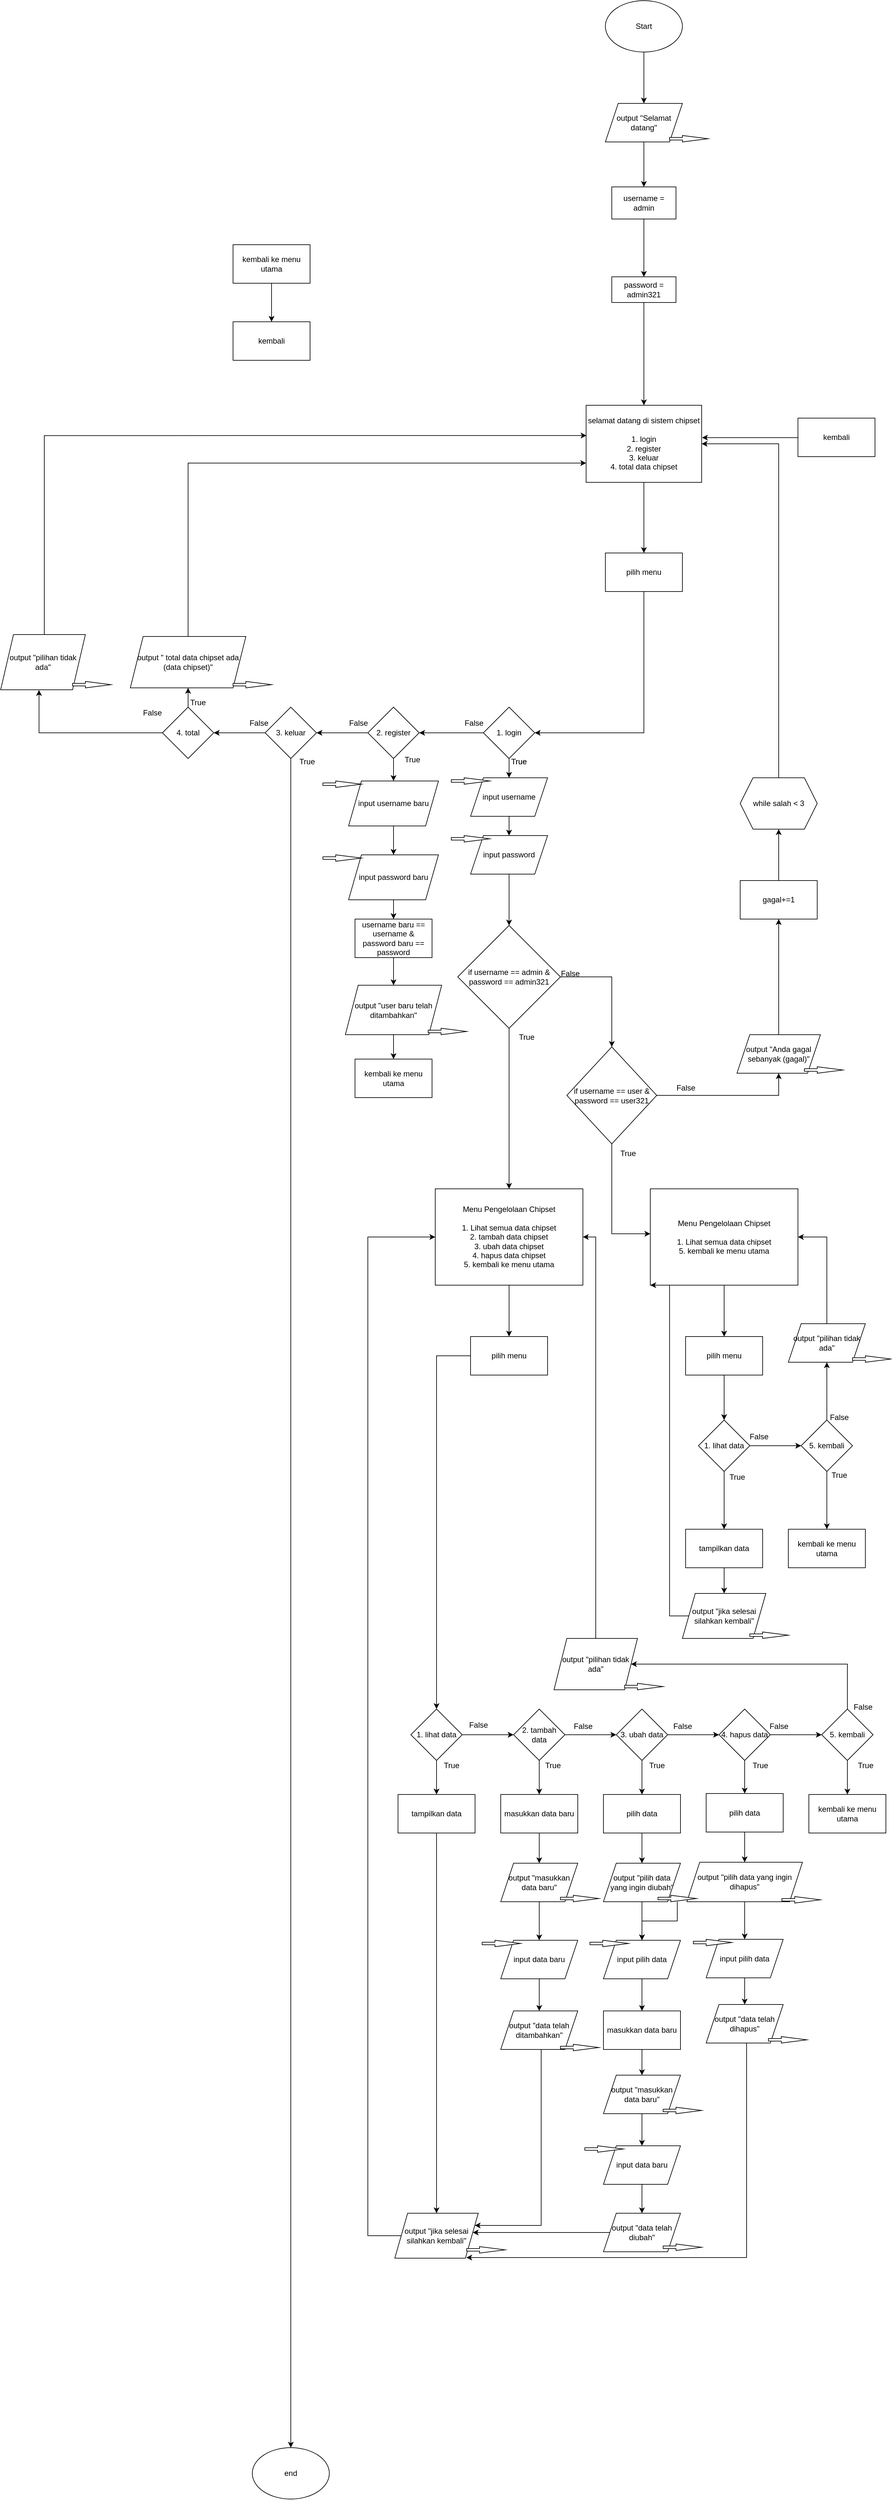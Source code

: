 <mxfile version="24.7.17">
  <diagram name="Page-1" id="qOGp_0CvGFaQ0SwHCDPa">
    <mxGraphModel dx="1859" dy="535" grid="0" gridSize="10" guides="1" tooltips="1" connect="1" arrows="1" fold="1" page="1" pageScale="1" pageWidth="827" pageHeight="1169" math="0" shadow="0">
      <root>
        <mxCell id="0" />
        <mxCell id="1" parent="0" />
        <mxCell id="qhtbFnTJPCq36VRcmOcW-3" value="" style="edgeStyle=orthogonalEdgeStyle;rounded=0;orthogonalLoop=1;jettySize=auto;html=1;" parent="1" source="qhtbFnTJPCq36VRcmOcW-1" target="qhtbFnTJPCq36VRcmOcW-2" edge="1">
          <mxGeometry relative="1" as="geometry" />
        </mxCell>
        <mxCell id="qhtbFnTJPCq36VRcmOcW-1" value="Start" style="ellipse;whiteSpace=wrap;html=1;" parent="1" vertex="1">
          <mxGeometry x="390" y="190" width="120" height="80" as="geometry" />
        </mxCell>
        <mxCell id="qhtbFnTJPCq36VRcmOcW-6" value="" style="edgeStyle=orthogonalEdgeStyle;rounded=0;orthogonalLoop=1;jettySize=auto;html=1;" parent="1" source="qhtbFnTJPCq36VRcmOcW-2" target="qhtbFnTJPCq36VRcmOcW-5" edge="1">
          <mxGeometry relative="1" as="geometry" />
        </mxCell>
        <mxCell id="qhtbFnTJPCq36VRcmOcW-2" value="output &quot;Selamat datang&quot;" style="shape=parallelogram;perimeter=parallelogramPerimeter;whiteSpace=wrap;html=1;fixedSize=1;" parent="1" vertex="1">
          <mxGeometry x="390" y="350" width="120" height="60" as="geometry" />
        </mxCell>
        <mxCell id="qhtbFnTJPCq36VRcmOcW-4" value="" style="html=1;shadow=0;dashed=0;align=center;verticalAlign=middle;shape=mxgraph.arrows2.arrow;dy=0.6;dx=40;notch=0;" parent="1" vertex="1">
          <mxGeometry x="490" y="400" width="60" height="10" as="geometry" />
        </mxCell>
        <mxCell id="qhtbFnTJPCq36VRcmOcW-9" value="" style="edgeStyle=orthogonalEdgeStyle;rounded=0;orthogonalLoop=1;jettySize=auto;html=1;" parent="1" source="qhtbFnTJPCq36VRcmOcW-5" target="qhtbFnTJPCq36VRcmOcW-7" edge="1">
          <mxGeometry relative="1" as="geometry" />
        </mxCell>
        <mxCell id="qhtbFnTJPCq36VRcmOcW-5" value="username = admin" style="rounded=0;whiteSpace=wrap;html=1;" parent="1" vertex="1">
          <mxGeometry x="400" y="480" width="100" height="50" as="geometry" />
        </mxCell>
        <mxCell id="qhtbFnTJPCq36VRcmOcW-12" value="" style="edgeStyle=orthogonalEdgeStyle;rounded=0;orthogonalLoop=1;jettySize=auto;html=1;" parent="1" source="qhtbFnTJPCq36VRcmOcW-7" target="qhtbFnTJPCq36VRcmOcW-11" edge="1">
          <mxGeometry relative="1" as="geometry" />
        </mxCell>
        <mxCell id="qhtbFnTJPCq36VRcmOcW-7" value="password = admin321" style="rounded=0;whiteSpace=wrap;html=1;" parent="1" vertex="1">
          <mxGeometry x="400" y="620" width="100" height="40" as="geometry" />
        </mxCell>
        <mxCell id="QR0q91P0OieY7Nsh-MaJ-60" value="" style="edgeStyle=orthogonalEdgeStyle;rounded=0;orthogonalLoop=1;jettySize=auto;html=1;" edge="1" parent="1" source="qhtbFnTJPCq36VRcmOcW-11" target="QR0q91P0OieY7Nsh-MaJ-59">
          <mxGeometry relative="1" as="geometry" />
        </mxCell>
        <mxCell id="qhtbFnTJPCq36VRcmOcW-11" value="selamat datang di sistem chipset&lt;br&gt;&lt;br&gt;1. login&lt;br&gt;2. register&lt;br&gt;3. keluar&lt;br&gt;4. total data chipset" style="whiteSpace=wrap;html=1;rounded=0;" parent="1" vertex="1">
          <mxGeometry x="360" y="820" width="180" height="120" as="geometry" />
        </mxCell>
        <mxCell id="qhtbFnTJPCq36VRcmOcW-30" value="" style="edgeStyle=orthogonalEdgeStyle;rounded=0;orthogonalLoop=1;jettySize=auto;html=1;" parent="1" source="qhtbFnTJPCq36VRcmOcW-13" target="qhtbFnTJPCq36VRcmOcW-28" edge="1">
          <mxGeometry relative="1" as="geometry" />
        </mxCell>
        <mxCell id="QR0q91P0OieY7Nsh-MaJ-11" value="" style="edgeStyle=orthogonalEdgeStyle;rounded=0;orthogonalLoop=1;jettySize=auto;html=1;" edge="1" parent="1" source="qhtbFnTJPCq36VRcmOcW-13" target="QR0q91P0OieY7Nsh-MaJ-10">
          <mxGeometry relative="1" as="geometry">
            <Array as="points">
              <mxPoint x="70" y="1330" />
            </Array>
          </mxGeometry>
        </mxCell>
        <mxCell id="qhtbFnTJPCq36VRcmOcW-13" value="1. login" style="rhombus;whiteSpace=wrap;html=1;" parent="1" vertex="1">
          <mxGeometry x="200" y="1290" width="80" height="80" as="geometry" />
        </mxCell>
        <mxCell id="QR0q91P0OieY7Nsh-MaJ-45" style="edgeStyle=orthogonalEdgeStyle;rounded=0;orthogonalLoop=1;jettySize=auto;html=1;" edge="1" parent="1" source="qhtbFnTJPCq36VRcmOcW-15" target="QR0q91P0OieY7Nsh-MaJ-4">
          <mxGeometry relative="1" as="geometry">
            <Array as="points">
              <mxPoint x="400" y="1710" />
            </Array>
          </mxGeometry>
        </mxCell>
        <mxCell id="QR0q91P0OieY7Nsh-MaJ-56" style="edgeStyle=orthogonalEdgeStyle;rounded=0;orthogonalLoop=1;jettySize=auto;html=1;" edge="1" parent="1" source="qhtbFnTJPCq36VRcmOcW-15" target="QR0q91P0OieY7Nsh-MaJ-47">
          <mxGeometry relative="1" as="geometry" />
        </mxCell>
        <mxCell id="qhtbFnTJPCq36VRcmOcW-15" value="if username == admin &amp;amp; password == admin321" style="rhombus;whiteSpace=wrap;html=1;" parent="1" vertex="1">
          <mxGeometry x="160" y="1630" width="160" height="160" as="geometry" />
        </mxCell>
        <mxCell id="qhtbFnTJPCq36VRcmOcW-22" value="" style="edgeStyle=orthogonalEdgeStyle;rounded=0;orthogonalLoop=1;jettySize=auto;html=1;" parent="1" source="qhtbFnTJPCq36VRcmOcW-18" target="qhtbFnTJPCq36VRcmOcW-21" edge="1">
          <mxGeometry relative="1" as="geometry" />
        </mxCell>
        <mxCell id="qhtbFnTJPCq36VRcmOcW-18" value="output &quot;Anda gagal sebanyak (gagal)&quot;" style="shape=parallelogram;perimeter=parallelogramPerimeter;whiteSpace=wrap;html=1;fixedSize=1;" parent="1" vertex="1">
          <mxGeometry x="595" y="1800" width="130" height="60" as="geometry" />
        </mxCell>
        <mxCell id="qhtbFnTJPCq36VRcmOcW-20" value="" style="html=1;shadow=0;dashed=0;align=center;verticalAlign=middle;shape=mxgraph.arrows2.arrow;dy=0.6;dx=40;notch=0;" parent="1" vertex="1">
          <mxGeometry x="700" y="1850" width="60" height="10" as="geometry" />
        </mxCell>
        <mxCell id="qhtbFnTJPCq36VRcmOcW-26" value="" style="edgeStyle=orthogonalEdgeStyle;rounded=0;orthogonalLoop=1;jettySize=auto;html=1;" parent="1" source="qhtbFnTJPCq36VRcmOcW-21" target="qhtbFnTJPCq36VRcmOcW-25" edge="1">
          <mxGeometry relative="1" as="geometry" />
        </mxCell>
        <mxCell id="qhtbFnTJPCq36VRcmOcW-21" value="gagal+=1" style="rounded=0;whiteSpace=wrap;html=1;" parent="1" vertex="1">
          <mxGeometry x="600" y="1560" width="120" height="60" as="geometry" />
        </mxCell>
        <mxCell id="QR0q91P0OieY7Nsh-MaJ-41" style="edgeStyle=orthogonalEdgeStyle;rounded=0;orthogonalLoop=1;jettySize=auto;html=1;entryX=1;entryY=0.5;entryDx=0;entryDy=0;" edge="1" parent="1" source="qhtbFnTJPCq36VRcmOcW-25" target="qhtbFnTJPCq36VRcmOcW-11">
          <mxGeometry relative="1" as="geometry">
            <Array as="points">
              <mxPoint x="660" y="880" />
            </Array>
          </mxGeometry>
        </mxCell>
        <mxCell id="qhtbFnTJPCq36VRcmOcW-25" value="while salah &amp;lt; 3" style="shape=hexagon;perimeter=hexagonPerimeter2;whiteSpace=wrap;html=1;fixedSize=1;rounded=0;" parent="1" vertex="1">
          <mxGeometry x="600" y="1400" width="120" height="80" as="geometry" />
        </mxCell>
        <mxCell id="qhtbFnTJPCq36VRcmOcW-32" value="" style="edgeStyle=orthogonalEdgeStyle;rounded=0;orthogonalLoop=1;jettySize=auto;html=1;" parent="1" source="qhtbFnTJPCq36VRcmOcW-28" target="qhtbFnTJPCq36VRcmOcW-31" edge="1">
          <mxGeometry relative="1" as="geometry" />
        </mxCell>
        <mxCell id="qhtbFnTJPCq36VRcmOcW-28" value="input username" style="shape=parallelogram;perimeter=parallelogramPerimeter;whiteSpace=wrap;html=1;fixedSize=1;" parent="1" vertex="1">
          <mxGeometry x="180" y="1400" width="120" height="60" as="geometry" />
        </mxCell>
        <mxCell id="QR0q91P0OieY7Nsh-MaJ-1" value="" style="edgeStyle=orthogonalEdgeStyle;rounded=0;orthogonalLoop=1;jettySize=auto;html=1;" edge="1" parent="1" source="qhtbFnTJPCq36VRcmOcW-31" target="qhtbFnTJPCq36VRcmOcW-15">
          <mxGeometry relative="1" as="geometry" />
        </mxCell>
        <mxCell id="qhtbFnTJPCq36VRcmOcW-31" value="input password" style="shape=parallelogram;perimeter=parallelogramPerimeter;whiteSpace=wrap;html=1;fixedSize=1;" parent="1" vertex="1">
          <mxGeometry x="180" y="1490" width="120" height="60" as="geometry" />
        </mxCell>
        <mxCell id="QR0q91P0OieY7Nsh-MaJ-6" style="edgeStyle=orthogonalEdgeStyle;rounded=0;orthogonalLoop=1;jettySize=auto;html=1;entryX=0.5;entryY=1;entryDx=0;entryDy=0;" edge="1" parent="1" source="QR0q91P0OieY7Nsh-MaJ-4" target="qhtbFnTJPCq36VRcmOcW-18">
          <mxGeometry relative="1" as="geometry" />
        </mxCell>
        <mxCell id="QR0q91P0OieY7Nsh-MaJ-46" style="edgeStyle=orthogonalEdgeStyle;rounded=0;orthogonalLoop=1;jettySize=auto;html=1;" edge="1" parent="1" source="QR0q91P0OieY7Nsh-MaJ-4" target="QR0q91P0OieY7Nsh-MaJ-42">
          <mxGeometry relative="1" as="geometry">
            <Array as="points">
              <mxPoint x="400" y="2110" />
            </Array>
          </mxGeometry>
        </mxCell>
        <mxCell id="QR0q91P0OieY7Nsh-MaJ-4" value="if username == user &amp;amp; password == user321" style="rhombus;whiteSpace=wrap;html=1;" vertex="1" parent="1">
          <mxGeometry x="330" y="1819" width="140" height="151" as="geometry" />
        </mxCell>
        <mxCell id="QR0q91P0OieY7Nsh-MaJ-7" value="False" style="text;html=1;align=center;verticalAlign=middle;resizable=0;points=[];autosize=1;strokeColor=none;fillColor=none;" vertex="1" parent="1">
          <mxGeometry x="310" y="1690" width="50" height="30" as="geometry" />
        </mxCell>
        <mxCell id="QR0q91P0OieY7Nsh-MaJ-8" value="False" style="text;html=1;align=center;verticalAlign=middle;resizable=0;points=[];autosize=1;strokeColor=none;fillColor=none;" vertex="1" parent="1">
          <mxGeometry x="490" y="1868" width="50" height="30" as="geometry" />
        </mxCell>
        <mxCell id="QR0q91P0OieY7Nsh-MaJ-9" value="True" style="text;html=1;align=center;verticalAlign=middle;resizable=0;points=[];autosize=1;strokeColor=none;fillColor=none;" vertex="1" parent="1">
          <mxGeometry x="230" y="1360" width="50" height="30" as="geometry" />
        </mxCell>
        <mxCell id="QR0q91P0OieY7Nsh-MaJ-23" value="" style="edgeStyle=orthogonalEdgeStyle;rounded=0;orthogonalLoop=1;jettySize=auto;html=1;" edge="1" parent="1" source="QR0q91P0OieY7Nsh-MaJ-10" target="QR0q91P0OieY7Nsh-MaJ-14">
          <mxGeometry relative="1" as="geometry" />
        </mxCell>
        <mxCell id="QR0q91P0OieY7Nsh-MaJ-25" value="" style="edgeStyle=orthogonalEdgeStyle;rounded=0;orthogonalLoop=1;jettySize=auto;html=1;" edge="1" parent="1" source="QR0q91P0OieY7Nsh-MaJ-10" target="QR0q91P0OieY7Nsh-MaJ-24">
          <mxGeometry relative="1" as="geometry" />
        </mxCell>
        <mxCell id="QR0q91P0OieY7Nsh-MaJ-10" value="2. register" style="rhombus;whiteSpace=wrap;html=1;" vertex="1" parent="1">
          <mxGeometry x="20" y="1290" width="80" height="80" as="geometry" />
        </mxCell>
        <mxCell id="QR0q91P0OieY7Nsh-MaJ-19" value="" style="edgeStyle=orthogonalEdgeStyle;rounded=0;orthogonalLoop=1;jettySize=auto;html=1;" edge="1" parent="1" source="QR0q91P0OieY7Nsh-MaJ-14" target="QR0q91P0OieY7Nsh-MaJ-18">
          <mxGeometry relative="1" as="geometry" />
        </mxCell>
        <mxCell id="QR0q91P0OieY7Nsh-MaJ-14" value="input username baru" style="shape=parallelogram;perimeter=parallelogramPerimeter;whiteSpace=wrap;html=1;fixedSize=1;" vertex="1" parent="1">
          <mxGeometry x="-10" y="1405" width="140" height="70" as="geometry" />
        </mxCell>
        <mxCell id="QR0q91P0OieY7Nsh-MaJ-16" value="" style="html=1;shadow=0;dashed=0;align=center;verticalAlign=middle;shape=mxgraph.arrows2.arrow;dy=0.6;dx=40;notch=0;" vertex="1" parent="1">
          <mxGeometry x="150" y="1400" width="60" height="10" as="geometry" />
        </mxCell>
        <mxCell id="QR0q91P0OieY7Nsh-MaJ-17" value="" style="html=1;shadow=0;dashed=0;align=center;verticalAlign=middle;shape=mxgraph.arrows2.arrow;dy=0.6;dx=40;notch=0;" vertex="1" parent="1">
          <mxGeometry x="150" y="1490" width="60" height="10" as="geometry" />
        </mxCell>
        <mxCell id="QR0q91P0OieY7Nsh-MaJ-134" value="" style="edgeStyle=orthogonalEdgeStyle;rounded=0;orthogonalLoop=1;jettySize=auto;html=1;" edge="1" parent="1" source="QR0q91P0OieY7Nsh-MaJ-18" target="QR0q91P0OieY7Nsh-MaJ-133">
          <mxGeometry relative="1" as="geometry" />
        </mxCell>
        <mxCell id="QR0q91P0OieY7Nsh-MaJ-18" value="input password baru" style="shape=parallelogram;perimeter=parallelogramPerimeter;whiteSpace=wrap;html=1;fixedSize=1;" vertex="1" parent="1">
          <mxGeometry x="-10" y="1520" width="140" height="70" as="geometry" />
        </mxCell>
        <mxCell id="QR0q91P0OieY7Nsh-MaJ-32" value="" style="edgeStyle=orthogonalEdgeStyle;rounded=0;orthogonalLoop=1;jettySize=auto;html=1;" edge="1" parent="1" source="QR0q91P0OieY7Nsh-MaJ-20" target="QR0q91P0OieY7Nsh-MaJ-31">
          <mxGeometry relative="1" as="geometry" />
        </mxCell>
        <mxCell id="QR0q91P0OieY7Nsh-MaJ-20" value="output &quot;user baru telah ditambahkan&quot;" style="shape=parallelogram;perimeter=parallelogramPerimeter;whiteSpace=wrap;html=1;fixedSize=1;" vertex="1" parent="1">
          <mxGeometry x="-15" y="1723" width="150" height="77" as="geometry" />
        </mxCell>
        <mxCell id="QR0q91P0OieY7Nsh-MaJ-27" value="" style="edgeStyle=orthogonalEdgeStyle;rounded=0;orthogonalLoop=1;jettySize=auto;html=1;" edge="1" parent="1" source="QR0q91P0OieY7Nsh-MaJ-24" target="QR0q91P0OieY7Nsh-MaJ-26">
          <mxGeometry relative="1" as="geometry" />
        </mxCell>
        <mxCell id="QR0q91P0OieY7Nsh-MaJ-54" style="edgeStyle=orthogonalEdgeStyle;rounded=0;orthogonalLoop=1;jettySize=auto;html=1;" edge="1" parent="1" source="QR0q91P0OieY7Nsh-MaJ-24" target="QR0q91P0OieY7Nsh-MaJ-55">
          <mxGeometry relative="1" as="geometry">
            <mxPoint x="-100" y="3033.6" as="targetPoint" />
          </mxGeometry>
        </mxCell>
        <mxCell id="QR0q91P0OieY7Nsh-MaJ-24" value="3. keluar" style="rhombus;whiteSpace=wrap;html=1;" vertex="1" parent="1">
          <mxGeometry x="-140" y="1290" width="80" height="80" as="geometry" />
        </mxCell>
        <mxCell id="QR0q91P0OieY7Nsh-MaJ-29" value="" style="edgeStyle=orthogonalEdgeStyle;rounded=0;orthogonalLoop=1;jettySize=auto;html=1;" edge="1" parent="1" source="QR0q91P0OieY7Nsh-MaJ-26" target="QR0q91P0OieY7Nsh-MaJ-28">
          <mxGeometry relative="1" as="geometry" />
        </mxCell>
        <mxCell id="QR0q91P0OieY7Nsh-MaJ-26" value="4. total" style="rhombus;whiteSpace=wrap;html=1;" vertex="1" parent="1">
          <mxGeometry x="-300" y="1290" width="80" height="80" as="geometry" />
        </mxCell>
        <mxCell id="QR0q91P0OieY7Nsh-MaJ-159" style="edgeStyle=orthogonalEdgeStyle;rounded=0;orthogonalLoop=1;jettySize=auto;html=1;entryX=0;entryY=0.75;entryDx=0;entryDy=0;" edge="1" parent="1" source="QR0q91P0OieY7Nsh-MaJ-28" target="qhtbFnTJPCq36VRcmOcW-11">
          <mxGeometry relative="1" as="geometry">
            <Array as="points">
              <mxPoint x="-260" y="910" />
            </Array>
          </mxGeometry>
        </mxCell>
        <mxCell id="QR0q91P0OieY7Nsh-MaJ-28" value="output &quot; total data chipset ada (data chipset)&quot;" style="shape=parallelogram;perimeter=parallelogramPerimeter;whiteSpace=wrap;html=1;fixedSize=1;" vertex="1" parent="1">
          <mxGeometry x="-350" y="1180" width="180" height="80" as="geometry" />
        </mxCell>
        <mxCell id="QR0q91P0OieY7Nsh-MaJ-30" value="" style="html=1;shadow=0;dashed=0;align=center;verticalAlign=middle;shape=mxgraph.arrows2.arrow;dy=0.6;dx=40;notch=0;" vertex="1" parent="1">
          <mxGeometry x="-190" y="1250" width="60" height="10" as="geometry" />
        </mxCell>
        <mxCell id="QR0q91P0OieY7Nsh-MaJ-31" value="kembali ke menu utama" style="whiteSpace=wrap;html=1;" vertex="1" parent="1">
          <mxGeometry y="1838" width="120" height="60" as="geometry" />
        </mxCell>
        <mxCell id="QR0q91P0OieY7Nsh-MaJ-35" value="False" style="text;html=1;align=center;verticalAlign=middle;resizable=0;points=[];autosize=1;strokeColor=none;fillColor=none;" vertex="1" parent="1">
          <mxGeometry x="-341" y="1284" width="50" height="30" as="geometry" />
        </mxCell>
        <mxCell id="QR0q91P0OieY7Nsh-MaJ-36" value="False" style="text;html=1;align=center;verticalAlign=middle;resizable=0;points=[];autosize=1;strokeColor=none;fillColor=none;" vertex="1" parent="1">
          <mxGeometry x="-175" y="1300" width="50" height="30" as="geometry" />
        </mxCell>
        <mxCell id="QR0q91P0OieY7Nsh-MaJ-37" value="False" style="text;html=1;align=center;verticalAlign=middle;resizable=0;points=[];autosize=1;strokeColor=none;fillColor=none;" vertex="1" parent="1">
          <mxGeometry x="160" y="1300" width="50" height="30" as="geometry" />
        </mxCell>
        <mxCell id="QR0q91P0OieY7Nsh-MaJ-38" value="False" style="text;html=1;align=center;verticalAlign=middle;resizable=0;points=[];autosize=1;strokeColor=none;fillColor=none;" vertex="1" parent="1">
          <mxGeometry x="-20" y="1300" width="50" height="30" as="geometry" />
        </mxCell>
        <mxCell id="QR0q91P0OieY7Nsh-MaJ-76" style="edgeStyle=orthogonalEdgeStyle;rounded=0;orthogonalLoop=1;jettySize=auto;html=1;entryX=0.5;entryY=0;entryDx=0;entryDy=0;" edge="1" parent="1" source="QR0q91P0OieY7Nsh-MaJ-42" target="QR0q91P0OieY7Nsh-MaJ-57">
          <mxGeometry relative="1" as="geometry" />
        </mxCell>
        <mxCell id="QR0q91P0OieY7Nsh-MaJ-42" value="Menu Pengelolaan Chipset&lt;br&gt;&lt;br&gt;1. Lihat semua data chipset&lt;div&gt;5. kembali ke menu utama&lt;/div&gt;" style="whiteSpace=wrap;html=1;" vertex="1" parent="1">
          <mxGeometry x="460" y="2040" width="230" height="150" as="geometry" />
        </mxCell>
        <mxCell id="QR0q91P0OieY7Nsh-MaJ-44" value="True" style="text;html=1;align=center;verticalAlign=middle;resizable=0;points=[];autosize=1;strokeColor=none;fillColor=none;" vertex="1" parent="1">
          <mxGeometry x="400" y="1970" width="50" height="30" as="geometry" />
        </mxCell>
        <mxCell id="QR0q91P0OieY7Nsh-MaJ-79" style="edgeStyle=orthogonalEdgeStyle;rounded=0;orthogonalLoop=1;jettySize=auto;html=1;" edge="1" parent="1" source="QR0q91P0OieY7Nsh-MaJ-47" target="QR0q91P0OieY7Nsh-MaJ-78">
          <mxGeometry relative="1" as="geometry" />
        </mxCell>
        <mxCell id="QR0q91P0OieY7Nsh-MaJ-47" value="Menu Pengelolaan Chipset&lt;br&gt;&lt;br&gt;1. Lihat semua data chipset&lt;div&gt;2. tambah data chipset&lt;/div&gt;&lt;div&gt;3. ubah data chipset&lt;/div&gt;&lt;div&gt;4. hapus data chipset&lt;/div&gt;&lt;div&gt;5. kembali ke menu utama&lt;/div&gt;" style="whiteSpace=wrap;html=1;" vertex="1" parent="1">
          <mxGeometry x="125" y="2040" width="230" height="150" as="geometry" />
        </mxCell>
        <mxCell id="QR0q91P0OieY7Nsh-MaJ-51" value="" style="edgeStyle=orthogonalEdgeStyle;rounded=0;orthogonalLoop=1;jettySize=auto;html=1;" edge="1" parent="1" source="QR0q91P0OieY7Nsh-MaJ-49" target="QR0q91P0OieY7Nsh-MaJ-50">
          <mxGeometry relative="1" as="geometry" />
        </mxCell>
        <mxCell id="QR0q91P0OieY7Nsh-MaJ-49" value="kembali ke menu utama" style="whiteSpace=wrap;html=1;" vertex="1" parent="1">
          <mxGeometry x="-190" y="570" width="120" height="60" as="geometry" />
        </mxCell>
        <mxCell id="QR0q91P0OieY7Nsh-MaJ-50" value="kembali" style="whiteSpace=wrap;html=1;" vertex="1" parent="1">
          <mxGeometry x="-190" y="690" width="120" height="60" as="geometry" />
        </mxCell>
        <mxCell id="QR0q91P0OieY7Nsh-MaJ-52" value="kembali" style="whiteSpace=wrap;html=1;" vertex="1" parent="1">
          <mxGeometry x="690" y="840" width="120" height="60" as="geometry" />
        </mxCell>
        <mxCell id="QR0q91P0OieY7Nsh-MaJ-53" style="edgeStyle=orthogonalEdgeStyle;rounded=0;orthogonalLoop=1;jettySize=auto;html=1;entryX=1.003;entryY=0.42;entryDx=0;entryDy=0;entryPerimeter=0;" edge="1" parent="1" source="QR0q91P0OieY7Nsh-MaJ-52" target="qhtbFnTJPCq36VRcmOcW-11">
          <mxGeometry relative="1" as="geometry">
            <Array as="points">
              <mxPoint x="620" y="870" />
            </Array>
          </mxGeometry>
        </mxCell>
        <mxCell id="QR0q91P0OieY7Nsh-MaJ-55" value="end" style="ellipse;whiteSpace=wrap;html=1;" vertex="1" parent="1">
          <mxGeometry x="-160" y="4000.0" width="120" height="80" as="geometry" />
        </mxCell>
        <mxCell id="QR0q91P0OieY7Nsh-MaJ-84" style="edgeStyle=orthogonalEdgeStyle;rounded=0;orthogonalLoop=1;jettySize=auto;html=1;" edge="1" parent="1" source="QR0q91P0OieY7Nsh-MaJ-57" target="QR0q91P0OieY7Nsh-MaJ-82">
          <mxGeometry relative="1" as="geometry" />
        </mxCell>
        <mxCell id="QR0q91P0OieY7Nsh-MaJ-57" value="pilih menu" style="whiteSpace=wrap;html=1;" vertex="1" parent="1">
          <mxGeometry x="515" y="2270" width="120" height="60" as="geometry" />
        </mxCell>
        <mxCell id="QR0q91P0OieY7Nsh-MaJ-61" style="edgeStyle=orthogonalEdgeStyle;rounded=0;orthogonalLoop=1;jettySize=auto;html=1;entryX=1;entryY=0.5;entryDx=0;entryDy=0;" edge="1" parent="1" source="QR0q91P0OieY7Nsh-MaJ-59" target="qhtbFnTJPCq36VRcmOcW-13">
          <mxGeometry relative="1" as="geometry">
            <Array as="points">
              <mxPoint x="450" y="1330" />
            </Array>
          </mxGeometry>
        </mxCell>
        <mxCell id="QR0q91P0OieY7Nsh-MaJ-59" value="pilih menu" style="whiteSpace=wrap;html=1;rounded=0;" vertex="1" parent="1">
          <mxGeometry x="390" y="1050" width="120" height="60" as="geometry" />
        </mxCell>
        <mxCell id="QR0q91P0OieY7Nsh-MaJ-67" value="" style="edgeStyle=orthogonalEdgeStyle;rounded=0;orthogonalLoop=1;jettySize=auto;html=1;" edge="1" parent="1" source="QR0q91P0OieY7Nsh-MaJ-64" target="QR0q91P0OieY7Nsh-MaJ-66">
          <mxGeometry relative="1" as="geometry" />
        </mxCell>
        <mxCell id="QR0q91P0OieY7Nsh-MaJ-69" value="" style="edgeStyle=orthogonalEdgeStyle;rounded=0;orthogonalLoop=1;jettySize=auto;html=1;" edge="1" parent="1" source="QR0q91P0OieY7Nsh-MaJ-64" target="QR0q91P0OieY7Nsh-MaJ-68">
          <mxGeometry relative="1" as="geometry" />
        </mxCell>
        <mxCell id="QR0q91P0OieY7Nsh-MaJ-64" value="1. lihat data" style="rhombus;whiteSpace=wrap;html=1;" vertex="1" parent="1">
          <mxGeometry x="87" y="2850" width="80" height="80" as="geometry" />
        </mxCell>
        <mxCell id="QR0q91P0OieY7Nsh-MaJ-98" value="" style="edgeStyle=orthogonalEdgeStyle;rounded=0;orthogonalLoop=1;jettySize=auto;html=1;" edge="1" parent="1" source="QR0q91P0OieY7Nsh-MaJ-66" target="QR0q91P0OieY7Nsh-MaJ-97">
          <mxGeometry relative="1" as="geometry" />
        </mxCell>
        <mxCell id="QR0q91P0OieY7Nsh-MaJ-66" value="tampilkan data" style="whiteSpace=wrap;html=1;" vertex="1" parent="1">
          <mxGeometry x="67" y="2983" width="120" height="60" as="geometry" />
        </mxCell>
        <mxCell id="QR0q91P0OieY7Nsh-MaJ-71" value="" style="edgeStyle=orthogonalEdgeStyle;rounded=0;orthogonalLoop=1;jettySize=auto;html=1;" edge="1" parent="1" source="QR0q91P0OieY7Nsh-MaJ-68" target="QR0q91P0OieY7Nsh-MaJ-70">
          <mxGeometry relative="1" as="geometry" />
        </mxCell>
        <mxCell id="QR0q91P0OieY7Nsh-MaJ-100" value="" style="edgeStyle=orthogonalEdgeStyle;rounded=0;orthogonalLoop=1;jettySize=auto;html=1;" edge="1" parent="1" source="QR0q91P0OieY7Nsh-MaJ-68" target="QR0q91P0OieY7Nsh-MaJ-99">
          <mxGeometry relative="1" as="geometry" />
        </mxCell>
        <mxCell id="QR0q91P0OieY7Nsh-MaJ-68" value="2. tambah data" style="rhombus;whiteSpace=wrap;html=1;" vertex="1" parent="1">
          <mxGeometry x="247" y="2850" width="80" height="80" as="geometry" />
        </mxCell>
        <mxCell id="QR0q91P0OieY7Nsh-MaJ-73" value="" style="edgeStyle=orthogonalEdgeStyle;rounded=0;orthogonalLoop=1;jettySize=auto;html=1;" edge="1" parent="1" source="QR0q91P0OieY7Nsh-MaJ-70" target="QR0q91P0OieY7Nsh-MaJ-72">
          <mxGeometry relative="1" as="geometry" />
        </mxCell>
        <mxCell id="QR0q91P0OieY7Nsh-MaJ-104" value="" style="edgeStyle=orthogonalEdgeStyle;rounded=0;orthogonalLoop=1;jettySize=auto;html=1;" edge="1" parent="1" source="QR0q91P0OieY7Nsh-MaJ-70" target="QR0q91P0OieY7Nsh-MaJ-103">
          <mxGeometry relative="1" as="geometry" />
        </mxCell>
        <mxCell id="QR0q91P0OieY7Nsh-MaJ-70" value="3. ubah data" style="rhombus;whiteSpace=wrap;html=1;" vertex="1" parent="1">
          <mxGeometry x="407" y="2850" width="80" height="80" as="geometry" />
        </mxCell>
        <mxCell id="QR0q91P0OieY7Nsh-MaJ-75" value="" style="edgeStyle=orthogonalEdgeStyle;rounded=0;orthogonalLoop=1;jettySize=auto;html=1;" edge="1" parent="1" source="QR0q91P0OieY7Nsh-MaJ-72" target="QR0q91P0OieY7Nsh-MaJ-74">
          <mxGeometry relative="1" as="geometry" />
        </mxCell>
        <mxCell id="QR0q91P0OieY7Nsh-MaJ-126" value="" style="edgeStyle=orthogonalEdgeStyle;rounded=0;orthogonalLoop=1;jettySize=auto;html=1;" edge="1" parent="1" source="QR0q91P0OieY7Nsh-MaJ-72" target="QR0q91P0OieY7Nsh-MaJ-122">
          <mxGeometry relative="1" as="geometry" />
        </mxCell>
        <mxCell id="QR0q91P0OieY7Nsh-MaJ-72" value="4. hapus data" style="rhombus;whiteSpace=wrap;html=1;" vertex="1" parent="1">
          <mxGeometry x="567" y="2850" width="80" height="80" as="geometry" />
        </mxCell>
        <mxCell id="QR0q91P0OieY7Nsh-MaJ-139" value="" style="edgeStyle=orthogonalEdgeStyle;rounded=0;orthogonalLoop=1;jettySize=auto;html=1;" edge="1" parent="1" source="QR0q91P0OieY7Nsh-MaJ-74" target="QR0q91P0OieY7Nsh-MaJ-138">
          <mxGeometry relative="1" as="geometry" />
        </mxCell>
        <mxCell id="QR0q91P0OieY7Nsh-MaJ-143" style="edgeStyle=orthogonalEdgeStyle;rounded=0;orthogonalLoop=1;jettySize=auto;html=1;entryX=1;entryY=0.5;entryDx=0;entryDy=0;" edge="1" parent="1" source="QR0q91P0OieY7Nsh-MaJ-74" target="QR0q91P0OieY7Nsh-MaJ-142">
          <mxGeometry relative="1" as="geometry">
            <Array as="points">
              <mxPoint x="767" y="2780" />
            </Array>
          </mxGeometry>
        </mxCell>
        <mxCell id="QR0q91P0OieY7Nsh-MaJ-74" value="5. kembali" style="rhombus;whiteSpace=wrap;html=1;" vertex="1" parent="1">
          <mxGeometry x="727" y="2850" width="80" height="80" as="geometry" />
        </mxCell>
        <mxCell id="QR0q91P0OieY7Nsh-MaJ-80" style="edgeStyle=orthogonalEdgeStyle;rounded=0;orthogonalLoop=1;jettySize=auto;html=1;entryX=0.5;entryY=0;entryDx=0;entryDy=0;" edge="1" parent="1" source="QR0q91P0OieY7Nsh-MaJ-78" target="QR0q91P0OieY7Nsh-MaJ-64">
          <mxGeometry relative="1" as="geometry" />
        </mxCell>
        <mxCell id="QR0q91P0OieY7Nsh-MaJ-78" value="pilih menu" style="whiteSpace=wrap;html=1;" vertex="1" parent="1">
          <mxGeometry x="180" y="2270" width="120" height="60" as="geometry" />
        </mxCell>
        <mxCell id="QR0q91P0OieY7Nsh-MaJ-81" value="" style="edgeStyle=orthogonalEdgeStyle;rounded=0;orthogonalLoop=1;jettySize=auto;html=1;" edge="1" source="QR0q91P0OieY7Nsh-MaJ-82" target="QR0q91P0OieY7Nsh-MaJ-83" parent="1">
          <mxGeometry relative="1" as="geometry" />
        </mxCell>
        <mxCell id="QR0q91P0OieY7Nsh-MaJ-86" value="" style="edgeStyle=orthogonalEdgeStyle;rounded=0;orthogonalLoop=1;jettySize=auto;html=1;" edge="1" parent="1" source="QR0q91P0OieY7Nsh-MaJ-82" target="QR0q91P0OieY7Nsh-MaJ-85">
          <mxGeometry relative="1" as="geometry" />
        </mxCell>
        <mxCell id="QR0q91P0OieY7Nsh-MaJ-82" value="1. lihat data" style="rhombus;whiteSpace=wrap;html=1;" vertex="1" parent="1">
          <mxGeometry x="535" y="2400" width="80" height="80" as="geometry" />
        </mxCell>
        <mxCell id="QR0q91P0OieY7Nsh-MaJ-92" style="edgeStyle=orthogonalEdgeStyle;rounded=0;orthogonalLoop=1;jettySize=auto;html=1;entryX=0.5;entryY=0;entryDx=0;entryDy=0;" edge="1" parent="1" source="QR0q91P0OieY7Nsh-MaJ-83" target="QR0q91P0OieY7Nsh-MaJ-91">
          <mxGeometry relative="1" as="geometry" />
        </mxCell>
        <mxCell id="QR0q91P0OieY7Nsh-MaJ-83" value="tampilkan data" style="whiteSpace=wrap;html=1;" vertex="1" parent="1">
          <mxGeometry x="515" y="2570" width="120" height="60" as="geometry" />
        </mxCell>
        <mxCell id="QR0q91P0OieY7Nsh-MaJ-88" value="" style="edgeStyle=orthogonalEdgeStyle;rounded=0;orthogonalLoop=1;jettySize=auto;html=1;" edge="1" parent="1" source="QR0q91P0OieY7Nsh-MaJ-85" target="QR0q91P0OieY7Nsh-MaJ-87">
          <mxGeometry relative="1" as="geometry" />
        </mxCell>
        <mxCell id="QR0q91P0OieY7Nsh-MaJ-95" value="" style="edgeStyle=orthogonalEdgeStyle;rounded=0;orthogonalLoop=1;jettySize=auto;html=1;" edge="1" parent="1" source="QR0q91P0OieY7Nsh-MaJ-85" target="QR0q91P0OieY7Nsh-MaJ-94">
          <mxGeometry relative="1" as="geometry" />
        </mxCell>
        <mxCell id="QR0q91P0OieY7Nsh-MaJ-85" value="5. kembali" style="rhombus;whiteSpace=wrap;html=1;" vertex="1" parent="1">
          <mxGeometry x="695" y="2400" width="80" height="80" as="geometry" />
        </mxCell>
        <mxCell id="QR0q91P0OieY7Nsh-MaJ-87" value="kembali ke menu utama" style="whiteSpace=wrap;html=1;" vertex="1" parent="1">
          <mxGeometry x="675" y="2570" width="120" height="60" as="geometry" />
        </mxCell>
        <mxCell id="QR0q91P0OieY7Nsh-MaJ-93" style="edgeStyle=orthogonalEdgeStyle;rounded=0;orthogonalLoop=1;jettySize=auto;html=1;entryX=0;entryY=1;entryDx=0;entryDy=0;" edge="1" parent="1" source="QR0q91P0OieY7Nsh-MaJ-91" target="QR0q91P0OieY7Nsh-MaJ-42">
          <mxGeometry relative="1" as="geometry">
            <Array as="points">
              <mxPoint x="490" y="2705" />
              <mxPoint x="490" y="2190" />
            </Array>
          </mxGeometry>
        </mxCell>
        <mxCell id="QR0q91P0OieY7Nsh-MaJ-91" value="output &quot;jika selesai silahkan kembali&quot;" style="shape=parallelogram;perimeter=parallelogramPerimeter;whiteSpace=wrap;html=1;fixedSize=1;" vertex="1" parent="1">
          <mxGeometry x="510" y="2670" width="130" height="70" as="geometry" />
        </mxCell>
        <mxCell id="QR0q91P0OieY7Nsh-MaJ-96" style="edgeStyle=orthogonalEdgeStyle;rounded=0;orthogonalLoop=1;jettySize=auto;html=1;entryX=1;entryY=0.5;entryDx=0;entryDy=0;" edge="1" parent="1" source="QR0q91P0OieY7Nsh-MaJ-94" target="QR0q91P0OieY7Nsh-MaJ-42">
          <mxGeometry relative="1" as="geometry" />
        </mxCell>
        <mxCell id="QR0q91P0OieY7Nsh-MaJ-94" value="output &quot;pilihan tidak ada&quot;" style="shape=parallelogram;perimeter=parallelogramPerimeter;whiteSpace=wrap;html=1;fixedSize=1;" vertex="1" parent="1">
          <mxGeometry x="675" y="2250" width="120" height="60" as="geometry" />
        </mxCell>
        <mxCell id="QR0q91P0OieY7Nsh-MaJ-155" style="edgeStyle=orthogonalEdgeStyle;rounded=0;orthogonalLoop=1;jettySize=auto;html=1;entryX=0;entryY=0.5;entryDx=0;entryDy=0;" edge="1" parent="1" source="QR0q91P0OieY7Nsh-MaJ-97" target="QR0q91P0OieY7Nsh-MaJ-47">
          <mxGeometry relative="1" as="geometry">
            <Array as="points">
              <mxPoint x="20" y="3670" />
              <mxPoint x="20" y="2115" />
            </Array>
          </mxGeometry>
        </mxCell>
        <mxCell id="QR0q91P0OieY7Nsh-MaJ-97" value="output &quot;jika selesai silahkan kembali&quot;" style="shape=parallelogram;perimeter=parallelogramPerimeter;whiteSpace=wrap;html=1;fixedSize=1;" vertex="1" parent="1">
          <mxGeometry x="62" y="3635" width="130" height="70" as="geometry" />
        </mxCell>
        <mxCell id="QR0q91P0OieY7Nsh-MaJ-108" style="edgeStyle=orthogonalEdgeStyle;rounded=0;orthogonalLoop=1;jettySize=auto;html=1;entryX=0.5;entryY=0;entryDx=0;entryDy=0;" edge="1" parent="1" source="QR0q91P0OieY7Nsh-MaJ-99" target="QR0q91P0OieY7Nsh-MaJ-107">
          <mxGeometry relative="1" as="geometry" />
        </mxCell>
        <mxCell id="QR0q91P0OieY7Nsh-MaJ-99" value="masukkan data baru" style="whiteSpace=wrap;html=1;" vertex="1" parent="1">
          <mxGeometry x="227" y="2983" width="120" height="60" as="geometry" />
        </mxCell>
        <mxCell id="QR0q91P0OieY7Nsh-MaJ-150" value="" style="edgeStyle=orthogonalEdgeStyle;rounded=0;orthogonalLoop=1;jettySize=auto;html=1;" edge="1" parent="1" source="QR0q91P0OieY7Nsh-MaJ-101" target="QR0q91P0OieY7Nsh-MaJ-149">
          <mxGeometry relative="1" as="geometry" />
        </mxCell>
        <mxCell id="QR0q91P0OieY7Nsh-MaJ-101" value="input data baru" style="shape=parallelogram;perimeter=parallelogramPerimeter;whiteSpace=wrap;html=1;fixedSize=1;" vertex="1" parent="1">
          <mxGeometry x="227" y="3210" width="120" height="60" as="geometry" />
        </mxCell>
        <mxCell id="QR0q91P0OieY7Nsh-MaJ-116" value="" style="edgeStyle=orthogonalEdgeStyle;rounded=0;orthogonalLoop=1;jettySize=auto;html=1;" edge="1" parent="1" source="QR0q91P0OieY7Nsh-MaJ-103" target="QR0q91P0OieY7Nsh-MaJ-115">
          <mxGeometry relative="1" as="geometry" />
        </mxCell>
        <mxCell id="QR0q91P0OieY7Nsh-MaJ-103" value="pilih data" style="whiteSpace=wrap;html=1;" vertex="1" parent="1">
          <mxGeometry x="387" y="2983" width="120" height="60" as="geometry" />
        </mxCell>
        <mxCell id="QR0q91P0OieY7Nsh-MaJ-148" value="" style="edgeStyle=orthogonalEdgeStyle;rounded=0;orthogonalLoop=1;jettySize=auto;html=1;" edge="1" parent="1" source="QR0q91P0OieY7Nsh-MaJ-105" target="QR0q91P0OieY7Nsh-MaJ-147">
          <mxGeometry relative="1" as="geometry" />
        </mxCell>
        <mxCell id="QR0q91P0OieY7Nsh-MaJ-105" value="input data baru" style="shape=parallelogram;perimeter=parallelogramPerimeter;whiteSpace=wrap;html=1;fixedSize=1;" vertex="1" parent="1">
          <mxGeometry x="387" y="3530" width="120" height="60" as="geometry" />
        </mxCell>
        <mxCell id="QR0q91P0OieY7Nsh-MaJ-109" style="edgeStyle=orthogonalEdgeStyle;rounded=0;orthogonalLoop=1;jettySize=auto;html=1;" edge="1" parent="1" source="QR0q91P0OieY7Nsh-MaJ-107" target="QR0q91P0OieY7Nsh-MaJ-101">
          <mxGeometry relative="1" as="geometry" />
        </mxCell>
        <mxCell id="QR0q91P0OieY7Nsh-MaJ-107" value="output &quot;masukkan data baru&quot;" style="shape=parallelogram;perimeter=parallelogramPerimeter;whiteSpace=wrap;html=1;fixedSize=1;" vertex="1" parent="1">
          <mxGeometry x="227" y="3090" width="120" height="60" as="geometry" />
        </mxCell>
        <mxCell id="QR0q91P0OieY7Nsh-MaJ-112" style="edgeStyle=orthogonalEdgeStyle;rounded=0;orthogonalLoop=1;jettySize=auto;html=1;" edge="1" parent="1" source="QR0q91P0OieY7Nsh-MaJ-110" target="QR0q91P0OieY7Nsh-MaJ-105">
          <mxGeometry relative="1" as="geometry" />
        </mxCell>
        <mxCell id="QR0q91P0OieY7Nsh-MaJ-110" value="output &quot;masukkan data baru&quot;" style="shape=parallelogram;perimeter=parallelogramPerimeter;whiteSpace=wrap;html=1;fixedSize=1;" vertex="1" parent="1">
          <mxGeometry x="387" y="3420" width="120" height="60" as="geometry" />
        </mxCell>
        <mxCell id="QR0q91P0OieY7Nsh-MaJ-114" value="" style="edgeStyle=orthogonalEdgeStyle;rounded=0;orthogonalLoop=1;jettySize=auto;html=1;" edge="1" parent="1" source="QR0q91P0OieY7Nsh-MaJ-113" target="QR0q91P0OieY7Nsh-MaJ-110">
          <mxGeometry relative="1" as="geometry" />
        </mxCell>
        <mxCell id="QR0q91P0OieY7Nsh-MaJ-113" value="masukkan data baru" style="whiteSpace=wrap;html=1;" vertex="1" parent="1">
          <mxGeometry x="387" y="3320" width="120" height="60" as="geometry" />
        </mxCell>
        <mxCell id="QR0q91P0OieY7Nsh-MaJ-119" value="" style="edgeStyle=orthogonalEdgeStyle;rounded=0;orthogonalLoop=1;jettySize=auto;html=1;" edge="1" parent="1" source="QR0q91P0OieY7Nsh-MaJ-115" target="QR0q91P0OieY7Nsh-MaJ-118">
          <mxGeometry relative="1" as="geometry" />
        </mxCell>
        <mxCell id="QR0q91P0OieY7Nsh-MaJ-115" value="output &quot;pilih data yang ingin diubah&quot;" style="shape=parallelogram;perimeter=parallelogramPerimeter;whiteSpace=wrap;html=1;fixedSize=1;" vertex="1" parent="1">
          <mxGeometry x="387" y="3090" width="120" height="60" as="geometry" />
        </mxCell>
        <mxCell id="QR0q91P0OieY7Nsh-MaJ-120" value="" style="edgeStyle=orthogonalEdgeStyle;rounded=0;orthogonalLoop=1;jettySize=auto;html=1;" edge="1" parent="1" source="QR0q91P0OieY7Nsh-MaJ-118" target="QR0q91P0OieY7Nsh-MaJ-113">
          <mxGeometry relative="1" as="geometry" />
        </mxCell>
        <mxCell id="QR0q91P0OieY7Nsh-MaJ-118" value="input pilih data" style="shape=parallelogram;perimeter=parallelogramPerimeter;whiteSpace=wrap;html=1;fixedSize=1;" vertex="1" parent="1">
          <mxGeometry x="387" y="3210" width="120" height="60" as="geometry" />
        </mxCell>
        <mxCell id="QR0q91P0OieY7Nsh-MaJ-121" value="" style="edgeStyle=orthogonalEdgeStyle;rounded=0;orthogonalLoop=1;jettySize=auto;html=1;" edge="1" source="QR0q91P0OieY7Nsh-MaJ-122" target="QR0q91P0OieY7Nsh-MaJ-124" parent="1">
          <mxGeometry relative="1" as="geometry" />
        </mxCell>
        <mxCell id="QR0q91P0OieY7Nsh-MaJ-122" value="pilih data" style="whiteSpace=wrap;html=1;" vertex="1" parent="1">
          <mxGeometry x="547" y="2981.5" width="120" height="60" as="geometry" />
        </mxCell>
        <mxCell id="QR0q91P0OieY7Nsh-MaJ-123" value="" style="edgeStyle=orthogonalEdgeStyle;rounded=0;orthogonalLoop=1;jettySize=auto;html=1;" edge="1" source="QR0q91P0OieY7Nsh-MaJ-124" target="QR0q91P0OieY7Nsh-MaJ-125" parent="1">
          <mxGeometry relative="1" as="geometry" />
        </mxCell>
        <mxCell id="QR0q91P0OieY7Nsh-MaJ-124" value="output &quot;pilih data yang ingin dihapus&quot;" style="shape=parallelogram;perimeter=parallelogramPerimeter;whiteSpace=wrap;html=1;fixedSize=1;" vertex="1" parent="1">
          <mxGeometry x="517" y="3088.5" width="180" height="61.5" as="geometry" />
        </mxCell>
        <mxCell id="QR0q91P0OieY7Nsh-MaJ-137" value="" style="edgeStyle=orthogonalEdgeStyle;rounded=0;orthogonalLoop=1;jettySize=auto;html=1;" edge="1" parent="1" source="QR0q91P0OieY7Nsh-MaJ-125" target="QR0q91P0OieY7Nsh-MaJ-136">
          <mxGeometry relative="1" as="geometry" />
        </mxCell>
        <mxCell id="QR0q91P0OieY7Nsh-MaJ-125" value="input pilih data" style="shape=parallelogram;perimeter=parallelogramPerimeter;whiteSpace=wrap;html=1;fixedSize=1;" vertex="1" parent="1">
          <mxGeometry x="547" y="3208.5" width="120" height="60" as="geometry" />
        </mxCell>
        <mxCell id="QR0q91P0OieY7Nsh-MaJ-127" value="" style="html=1;shadow=0;dashed=0;align=center;verticalAlign=middle;shape=mxgraph.arrows2.arrow;dy=0.6;dx=40;notch=0;" vertex="1" parent="1">
          <mxGeometry x="775" y="2300" width="60" height="10" as="geometry" />
        </mxCell>
        <mxCell id="QR0q91P0OieY7Nsh-MaJ-128" value="" style="html=1;shadow=0;dashed=0;align=center;verticalAlign=middle;shape=mxgraph.arrows2.arrow;dy=0.6;dx=40;notch=0;" vertex="1" parent="1">
          <mxGeometry x="615" y="2730" width="60" height="10" as="geometry" />
        </mxCell>
        <mxCell id="QR0q91P0OieY7Nsh-MaJ-129" value="" style="html=1;shadow=0;dashed=0;align=center;verticalAlign=middle;shape=mxgraph.arrows2.arrow;dy=0.6;dx=40;notch=0;" vertex="1" parent="1">
          <mxGeometry x="-50" y="1520" width="60" height="10" as="geometry" />
        </mxCell>
        <mxCell id="QR0q91P0OieY7Nsh-MaJ-130" value="" style="html=1;shadow=0;dashed=0;align=center;verticalAlign=middle;shape=mxgraph.arrows2.arrow;dy=0.6;dx=40;notch=0;" vertex="1" parent="1">
          <mxGeometry x="-50" y="1405" width="60" height="10" as="geometry" />
        </mxCell>
        <mxCell id="QR0q91P0OieY7Nsh-MaJ-135" value="" style="edgeStyle=orthogonalEdgeStyle;rounded=0;orthogonalLoop=1;jettySize=auto;html=1;" edge="1" parent="1" source="QR0q91P0OieY7Nsh-MaJ-133" target="QR0q91P0OieY7Nsh-MaJ-20">
          <mxGeometry relative="1" as="geometry" />
        </mxCell>
        <mxCell id="QR0q91P0OieY7Nsh-MaJ-133" value="username baru == username &amp;amp; password baru == password" style="whiteSpace=wrap;html=1;" vertex="1" parent="1">
          <mxGeometry y="1620" width="120" height="60" as="geometry" />
        </mxCell>
        <mxCell id="QR0q91P0OieY7Nsh-MaJ-136" value="output &quot;data telah dihapus&quot;" style="shape=parallelogram;perimeter=parallelogramPerimeter;whiteSpace=wrap;html=1;fixedSize=1;" vertex="1" parent="1">
          <mxGeometry x="547" y="3310" width="120" height="60" as="geometry" />
        </mxCell>
        <mxCell id="QR0q91P0OieY7Nsh-MaJ-138" value="kembali ke menu utama" style="whiteSpace=wrap;html=1;" vertex="1" parent="1">
          <mxGeometry x="707" y="2983" width="120" height="60" as="geometry" />
        </mxCell>
        <mxCell id="QR0q91P0OieY7Nsh-MaJ-146" style="edgeStyle=orthogonalEdgeStyle;rounded=0;orthogonalLoop=1;jettySize=auto;html=1;entryX=1;entryY=0.5;entryDx=0;entryDy=0;" edge="1" parent="1" source="QR0q91P0OieY7Nsh-MaJ-142" target="QR0q91P0OieY7Nsh-MaJ-47">
          <mxGeometry relative="1" as="geometry" />
        </mxCell>
        <mxCell id="QR0q91P0OieY7Nsh-MaJ-142" value="output &quot;pilihan tidak ada&quot;" style="shape=parallelogram;perimeter=parallelogramPerimeter;whiteSpace=wrap;html=1;fixedSize=1;" vertex="1" parent="1">
          <mxGeometry x="310" y="2740" width="130" height="80" as="geometry" />
        </mxCell>
        <mxCell id="QR0q91P0OieY7Nsh-MaJ-151" style="edgeStyle=orthogonalEdgeStyle;rounded=0;orthogonalLoop=1;jettySize=auto;html=1;" edge="1" parent="1" source="QR0q91P0OieY7Nsh-MaJ-147" target="QR0q91P0OieY7Nsh-MaJ-97">
          <mxGeometry relative="1" as="geometry">
            <Array as="points">
              <mxPoint x="240" y="3665" />
              <mxPoint x="240" y="3665" />
            </Array>
          </mxGeometry>
        </mxCell>
        <mxCell id="QR0q91P0OieY7Nsh-MaJ-147" value="output &quot;data telah diubah&quot;" style="shape=parallelogram;perimeter=parallelogramPerimeter;whiteSpace=wrap;html=1;fixedSize=1;" vertex="1" parent="1">
          <mxGeometry x="387" y="3635" width="120" height="60" as="geometry" />
        </mxCell>
        <mxCell id="QR0q91P0OieY7Nsh-MaJ-152" style="edgeStyle=orthogonalEdgeStyle;rounded=0;orthogonalLoop=1;jettySize=auto;html=1;entryX=1;entryY=0.25;entryDx=0;entryDy=0;" edge="1" parent="1" source="QR0q91P0OieY7Nsh-MaJ-149" target="QR0q91P0OieY7Nsh-MaJ-97">
          <mxGeometry relative="1" as="geometry">
            <Array as="points">
              <mxPoint x="290" y="3654" />
            </Array>
          </mxGeometry>
        </mxCell>
        <mxCell id="QR0q91P0OieY7Nsh-MaJ-149" value="output &quot;data telah ditambahkan&quot;" style="shape=parallelogram;perimeter=parallelogramPerimeter;whiteSpace=wrap;html=1;fixedSize=1;" vertex="1" parent="1">
          <mxGeometry x="227" y="3320" width="120" height="60" as="geometry" />
        </mxCell>
        <mxCell id="QR0q91P0OieY7Nsh-MaJ-154" style="edgeStyle=orthogonalEdgeStyle;rounded=0;orthogonalLoop=1;jettySize=auto;html=1;entryX=0.857;entryY=0.986;entryDx=0;entryDy=0;entryPerimeter=0;" edge="1" parent="1" source="QR0q91P0OieY7Nsh-MaJ-136" target="QR0q91P0OieY7Nsh-MaJ-97">
          <mxGeometry relative="1" as="geometry">
            <Array as="points">
              <mxPoint x="610" y="3704" />
            </Array>
          </mxGeometry>
        </mxCell>
        <mxCell id="QR0q91P0OieY7Nsh-MaJ-156" value="" style="html=1;shadow=0;dashed=0;align=center;verticalAlign=middle;shape=mxgraph.arrows2.arrow;dy=0.6;dx=40;notch=0;" vertex="1" parent="1">
          <mxGeometry x="114" y="1790" width="60" height="10" as="geometry" />
        </mxCell>
        <mxCell id="QR0q91P0OieY7Nsh-MaJ-161" value="output &quot;pilihan tidak ada&quot;" style="shape=parallelogram;perimeter=parallelogramPerimeter;whiteSpace=wrap;html=1;fixedSize=1;" vertex="1" parent="1">
          <mxGeometry x="-552" y="1177" width="132" height="86" as="geometry" />
        </mxCell>
        <mxCell id="QR0q91P0OieY7Nsh-MaJ-162" style="edgeStyle=orthogonalEdgeStyle;rounded=0;orthogonalLoop=1;jettySize=auto;html=1;entryX=0.453;entryY=1.005;entryDx=0;entryDy=0;entryPerimeter=0;" edge="1" parent="1" source="QR0q91P0OieY7Nsh-MaJ-26" target="QR0q91P0OieY7Nsh-MaJ-161">
          <mxGeometry relative="1" as="geometry" />
        </mxCell>
        <mxCell id="QR0q91P0OieY7Nsh-MaJ-163" value="" style="html=1;shadow=0;dashed=0;align=center;verticalAlign=middle;shape=mxgraph.arrows2.arrow;dy=0.6;dx=40;notch=0;" vertex="1" parent="1">
          <mxGeometry x="-440" y="1250" width="60" height="10" as="geometry" />
        </mxCell>
        <mxCell id="QR0q91P0OieY7Nsh-MaJ-164" style="edgeStyle=orthogonalEdgeStyle;rounded=0;orthogonalLoop=1;jettySize=auto;html=1;entryX=0.003;entryY=0.393;entryDx=0;entryDy=0;entryPerimeter=0;" edge="1" parent="1" source="QR0q91P0OieY7Nsh-MaJ-161" target="qhtbFnTJPCq36VRcmOcW-11">
          <mxGeometry relative="1" as="geometry">
            <Array as="points">
              <mxPoint x="-484" y="867" />
            </Array>
          </mxGeometry>
        </mxCell>
        <mxCell id="QR0q91P0OieY7Nsh-MaJ-165" value="" style="html=1;shadow=0;dashed=0;align=center;verticalAlign=middle;shape=mxgraph.arrows2.arrow;dy=0.6;dx=40;notch=0;" vertex="1" parent="1">
          <mxGeometry x="420" y="2810" width="60" height="10" as="geometry" />
        </mxCell>
        <mxCell id="QR0q91P0OieY7Nsh-MaJ-166" value="" style="html=1;shadow=0;dashed=0;align=center;verticalAlign=middle;shape=mxgraph.arrows2.arrow;dy=0.6;dx=40;notch=0;" vertex="1" parent="1">
          <mxGeometry x="320" y="3140" width="60" height="10" as="geometry" />
        </mxCell>
        <mxCell id="QR0q91P0OieY7Nsh-MaJ-173" value="" style="edgeStyle=orthogonalEdgeStyle;rounded=0;orthogonalLoop=1;jettySize=auto;html=1;" edge="1" parent="1" source="QR0q91P0OieY7Nsh-MaJ-167" target="QR0q91P0OieY7Nsh-MaJ-118">
          <mxGeometry relative="1" as="geometry" />
        </mxCell>
        <mxCell id="QR0q91P0OieY7Nsh-MaJ-167" value="" style="html=1;shadow=0;dashed=0;align=center;verticalAlign=middle;shape=mxgraph.arrows2.arrow;dy=0.6;dx=40;notch=0;" vertex="1" parent="1">
          <mxGeometry x="472" y="3140" width="60" height="10" as="geometry" />
        </mxCell>
        <mxCell id="QR0q91P0OieY7Nsh-MaJ-168" value="" style="html=1;shadow=0;dashed=0;align=center;verticalAlign=middle;shape=mxgraph.arrows2.arrow;dy=0.6;dx=40;notch=0;" vertex="1" parent="1">
          <mxGeometry x="198" y="3210" width="60" height="10" as="geometry" />
        </mxCell>
        <mxCell id="QR0q91P0OieY7Nsh-MaJ-169" value="" style="html=1;shadow=0;dashed=0;align=center;verticalAlign=middle;shape=mxgraph.arrows2.arrow;dy=0.6;dx=40;notch=0;" vertex="1" parent="1">
          <mxGeometry x="366" y="3210" width="60" height="10" as="geometry" />
        </mxCell>
        <mxCell id="QR0q91P0OieY7Nsh-MaJ-170" value="" style="html=1;shadow=0;dashed=0;align=center;verticalAlign=middle;shape=mxgraph.arrows2.arrow;dy=0.6;dx=40;notch=0;" vertex="1" parent="1">
          <mxGeometry x="527" y="3208.5" width="60" height="10" as="geometry" />
        </mxCell>
        <mxCell id="QR0q91P0OieY7Nsh-MaJ-171" value="" style="html=1;shadow=0;dashed=0;align=center;verticalAlign=middle;shape=mxgraph.arrows2.arrow;dy=0.6;dx=40;notch=0;" vertex="1" parent="1">
          <mxGeometry x="644" y="3360" width="60" height="10" as="geometry" />
        </mxCell>
        <mxCell id="QR0q91P0OieY7Nsh-MaJ-172" value="" style="html=1;shadow=0;dashed=0;align=center;verticalAlign=middle;shape=mxgraph.arrows2.arrow;dy=0.6;dx=40;notch=0;" vertex="1" parent="1">
          <mxGeometry x="665" y="3142" width="60" height="10" as="geometry" />
        </mxCell>
        <mxCell id="QR0q91P0OieY7Nsh-MaJ-181" value="" style="html=1;shadow=0;dashed=0;align=center;verticalAlign=middle;shape=mxgraph.arrows2.arrow;dy=0.6;dx=40;notch=0;" vertex="1" parent="1">
          <mxGeometry x="480" y="3683" width="60" height="10" as="geometry" />
        </mxCell>
        <mxCell id="QR0q91P0OieY7Nsh-MaJ-182" value="" style="html=1;shadow=0;dashed=0;align=center;verticalAlign=middle;shape=mxgraph.arrows2.arrow;dy=0.6;dx=40;notch=0;" vertex="1" parent="1">
          <mxGeometry x="358" y="3530" width="60" height="10" as="geometry" />
        </mxCell>
        <mxCell id="QR0q91P0OieY7Nsh-MaJ-183" value="" style="html=1;shadow=0;dashed=0;align=center;verticalAlign=middle;shape=mxgraph.arrows2.arrow;dy=0.6;dx=40;notch=0;" vertex="1" parent="1">
          <mxGeometry x="480" y="3470" width="60" height="10" as="geometry" />
        </mxCell>
        <mxCell id="QR0q91P0OieY7Nsh-MaJ-184" value="" style="html=1;shadow=0;dashed=0;align=center;verticalAlign=middle;shape=mxgraph.arrows2.arrow;dy=0.6;dx=40;notch=0;" vertex="1" parent="1">
          <mxGeometry x="320" y="3372" width="60" height="10" as="geometry" />
        </mxCell>
        <mxCell id="QR0q91P0OieY7Nsh-MaJ-185" value="" style="html=1;shadow=0;dashed=0;align=center;verticalAlign=middle;shape=mxgraph.arrows2.arrow;dy=0.6;dx=40;notch=0;" vertex="1" parent="1">
          <mxGeometry x="174" y="3687" width="60" height="10" as="geometry" />
        </mxCell>
        <mxCell id="QR0q91P0OieY7Nsh-MaJ-186" value="True" style="text;html=1;align=center;verticalAlign=middle;resizable=0;points=[];autosize=1;strokeColor=none;fillColor=none;" vertex="1" parent="1">
          <mxGeometry x="230" y="1360" width="50" height="30" as="geometry" />
        </mxCell>
        <mxCell id="QR0q91P0OieY7Nsh-MaJ-187" value="True" style="text;html=1;align=center;verticalAlign=middle;resizable=0;points=[];autosize=1;strokeColor=none;fillColor=none;" vertex="1" parent="1">
          <mxGeometry x="64" y="1357" width="50" height="30" as="geometry" />
        </mxCell>
        <mxCell id="QR0q91P0OieY7Nsh-MaJ-188" value="True" style="text;html=1;align=center;verticalAlign=middle;resizable=0;points=[];autosize=1;strokeColor=none;fillColor=none;" vertex="1" parent="1">
          <mxGeometry x="-100" y="1360" width="50" height="30" as="geometry" />
        </mxCell>
        <mxCell id="QR0q91P0OieY7Nsh-MaJ-189" value="True" style="text;html=1;align=center;verticalAlign=middle;resizable=0;points=[];autosize=1;strokeColor=none;fillColor=none;" vertex="1" parent="1">
          <mxGeometry x="-270" y="1268" width="50" height="30" as="geometry" />
        </mxCell>
        <mxCell id="QR0q91P0OieY7Nsh-MaJ-190" value="True" style="text;html=1;align=center;verticalAlign=middle;resizable=0;points=[];autosize=1;strokeColor=none;fillColor=none;" vertex="1" parent="1">
          <mxGeometry x="242" y="1789" width="50" height="30" as="geometry" />
        </mxCell>
        <mxCell id="QR0q91P0OieY7Nsh-MaJ-191" value="True" style="text;html=1;align=center;verticalAlign=middle;resizable=0;points=[];autosize=1;strokeColor=none;fillColor=none;" vertex="1" parent="1">
          <mxGeometry x="570" y="2474" width="50" height="30" as="geometry" />
        </mxCell>
        <mxCell id="QR0q91P0OieY7Nsh-MaJ-192" value="True" style="text;html=1;align=center;verticalAlign=middle;resizable=0;points=[];autosize=1;strokeColor=none;fillColor=none;" vertex="1" parent="1">
          <mxGeometry x="729" y="2471" width="50" height="30" as="geometry" />
        </mxCell>
        <mxCell id="QR0q91P0OieY7Nsh-MaJ-193" value="False" style="text;html=1;align=center;verticalAlign=middle;resizable=0;points=[];autosize=1;strokeColor=none;fillColor=none;" vertex="1" parent="1">
          <mxGeometry x="604" y="2411" width="50" height="30" as="geometry" />
        </mxCell>
        <mxCell id="QR0q91P0OieY7Nsh-MaJ-195" value="False" style="text;html=1;align=center;verticalAlign=middle;resizable=0;points=[];autosize=1;strokeColor=none;fillColor=none;" vertex="1" parent="1">
          <mxGeometry x="729" y="2381" width="50" height="30" as="geometry" />
        </mxCell>
        <mxCell id="QR0q91P0OieY7Nsh-MaJ-196" value="True" style="text;html=1;align=center;verticalAlign=middle;resizable=0;points=[];autosize=1;strokeColor=none;fillColor=none;" vertex="1" parent="1">
          <mxGeometry x="125" y="2923" width="50" height="30" as="geometry" />
        </mxCell>
        <mxCell id="QR0q91P0OieY7Nsh-MaJ-197" value="True" style="text;html=1;align=center;verticalAlign=middle;resizable=0;points=[];autosize=1;strokeColor=none;fillColor=none;" vertex="1" parent="1">
          <mxGeometry x="283" y="2923" width="50" height="30" as="geometry" />
        </mxCell>
        <mxCell id="QR0q91P0OieY7Nsh-MaJ-198" value="True" style="text;html=1;align=center;verticalAlign=middle;resizable=0;points=[];autosize=1;strokeColor=none;fillColor=none;" vertex="1" parent="1">
          <mxGeometry x="445" y="2923" width="50" height="30" as="geometry" />
        </mxCell>
        <mxCell id="QR0q91P0OieY7Nsh-MaJ-199" value="True" style="text;html=1;align=center;verticalAlign=middle;resizable=0;points=[];autosize=1;strokeColor=none;fillColor=none;" vertex="1" parent="1">
          <mxGeometry x="606" y="2923" width="50" height="30" as="geometry" />
        </mxCell>
        <mxCell id="QR0q91P0OieY7Nsh-MaJ-200" value="True" style="text;html=1;align=center;verticalAlign=middle;resizable=0;points=[];autosize=1;strokeColor=none;fillColor=none;" vertex="1" parent="1">
          <mxGeometry x="770" y="2923" width="50" height="30" as="geometry" />
        </mxCell>
        <mxCell id="QR0q91P0OieY7Nsh-MaJ-201" value="False" style="text;html=1;align=center;verticalAlign=middle;resizable=0;points=[];autosize=1;strokeColor=none;fillColor=none;" vertex="1" parent="1">
          <mxGeometry x="167" y="2860" width="50" height="30" as="geometry" />
        </mxCell>
        <mxCell id="QR0q91P0OieY7Nsh-MaJ-202" value="False" style="text;html=1;align=center;verticalAlign=middle;resizable=0;points=[];autosize=1;strokeColor=none;fillColor=none;" vertex="1" parent="1">
          <mxGeometry x="330" y="2862" width="50" height="30" as="geometry" />
        </mxCell>
        <mxCell id="QR0q91P0OieY7Nsh-MaJ-203" value="False" style="text;html=1;align=center;verticalAlign=middle;resizable=0;points=[];autosize=1;strokeColor=none;fillColor=none;" vertex="1" parent="1">
          <mxGeometry x="485" y="2862" width="50" height="30" as="geometry" />
        </mxCell>
        <mxCell id="QR0q91P0OieY7Nsh-MaJ-204" value="False" style="text;html=1;align=center;verticalAlign=middle;resizable=0;points=[];autosize=1;strokeColor=none;fillColor=none;" vertex="1" parent="1">
          <mxGeometry x="635" y="2862" width="50" height="30" as="geometry" />
        </mxCell>
        <mxCell id="QR0q91P0OieY7Nsh-MaJ-205" value="False" style="text;html=1;align=center;verticalAlign=middle;resizable=0;points=[];autosize=1;strokeColor=none;fillColor=none;" vertex="1" parent="1">
          <mxGeometry x="766" y="2832" width="50" height="30" as="geometry" />
        </mxCell>
      </root>
    </mxGraphModel>
  </diagram>
</mxfile>
